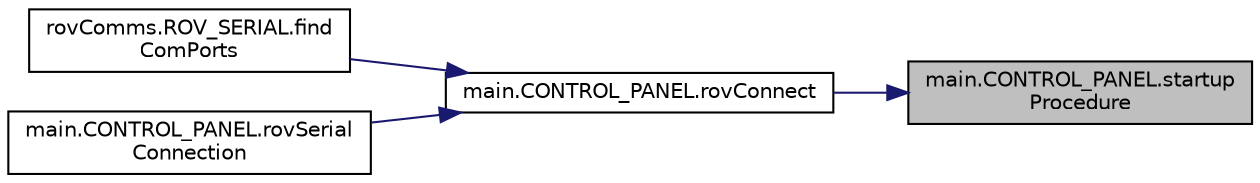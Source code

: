 digraph "main.CONTROL_PANEL.startupProcedure"
{
 // LATEX_PDF_SIZE
  edge [fontname="Helvetica",fontsize="10",labelfontname="Helvetica",labelfontsize="10"];
  node [fontname="Helvetica",fontsize="10",shape=record];
  rankdir="RL";
  Node1 [label="main.CONTROL_PANEL.startup\lProcedure",height=0.2,width=0.4,color="black", fillcolor="grey75", style="filled", fontcolor="black",tooltip="OTHER FUNCTIONS #####."];
  Node1 -> Node2 [dir="back",color="midnightblue",fontsize="10",style="solid",fontname="Helvetica"];
  Node2 [label="main.CONTROL_PANEL.rovConnect",height=0.2,width=0.4,color="black", fillcolor="white", style="filled",URL="$classmain_1_1_c_o_n_t_r_o_l___p_a_n_e_l.html#a67c034013d8134f9b63a86dced3b8ea3",tooltip=" "];
  Node2 -> Node3 [dir="back",color="midnightblue",fontsize="10",style="solid",fontname="Helvetica"];
  Node3 [label="rovComms.ROV_SERIAL.find\lComPorts",height=0.2,width=0.4,color="black", fillcolor="white", style="filled",URL="$classrov_comms_1_1_r_o_v___s_e_r_i_a_l.html#a790f013933dafb05a242cce41492c5ed",tooltip=" "];
  Node2 -> Node4 [dir="back",color="midnightblue",fontsize="10",style="solid",fontname="Helvetica"];
  Node4 [label="main.CONTROL_PANEL.rovSerial\lConnection",height=0.2,width=0.4,color="black", fillcolor="white", style="filled",URL="$classmain_1_1_c_o_n_t_r_o_l___p_a_n_e_l.html#ac4b29b924a75a8e53a074f735536462d",tooltip="SERIAL FUNCTIONS #####."];
}
